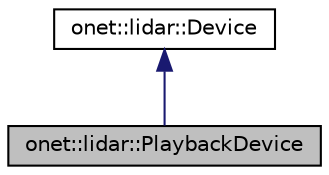 digraph "onet::lidar::PlaybackDevice"
{
 // LATEX_PDF_SIZE
  edge [fontname="Helvetica",fontsize="10",labelfontname="Helvetica",labelfontsize="10"];
  node [fontname="Helvetica",fontsize="10",shape=record];
  Node1 [label="onet::lidar::PlaybackDevice",height=0.2,width=0.4,color="black", fillcolor="grey75", style="filled", fontcolor="black",tooltip="The PlaybackDevice class It is used to read point cloud data from files, including ...."];
  Node2 -> Node1 [dir="back",color="midnightblue",fontsize="10",style="solid",fontname="Helvetica"];
  Node2 [label="onet::lidar::Device",height=0.2,width=0.4,color="black", fillcolor="white", style="filled",URL="$classonet_1_1lidar_1_1Device.html",tooltip=" "];
}
